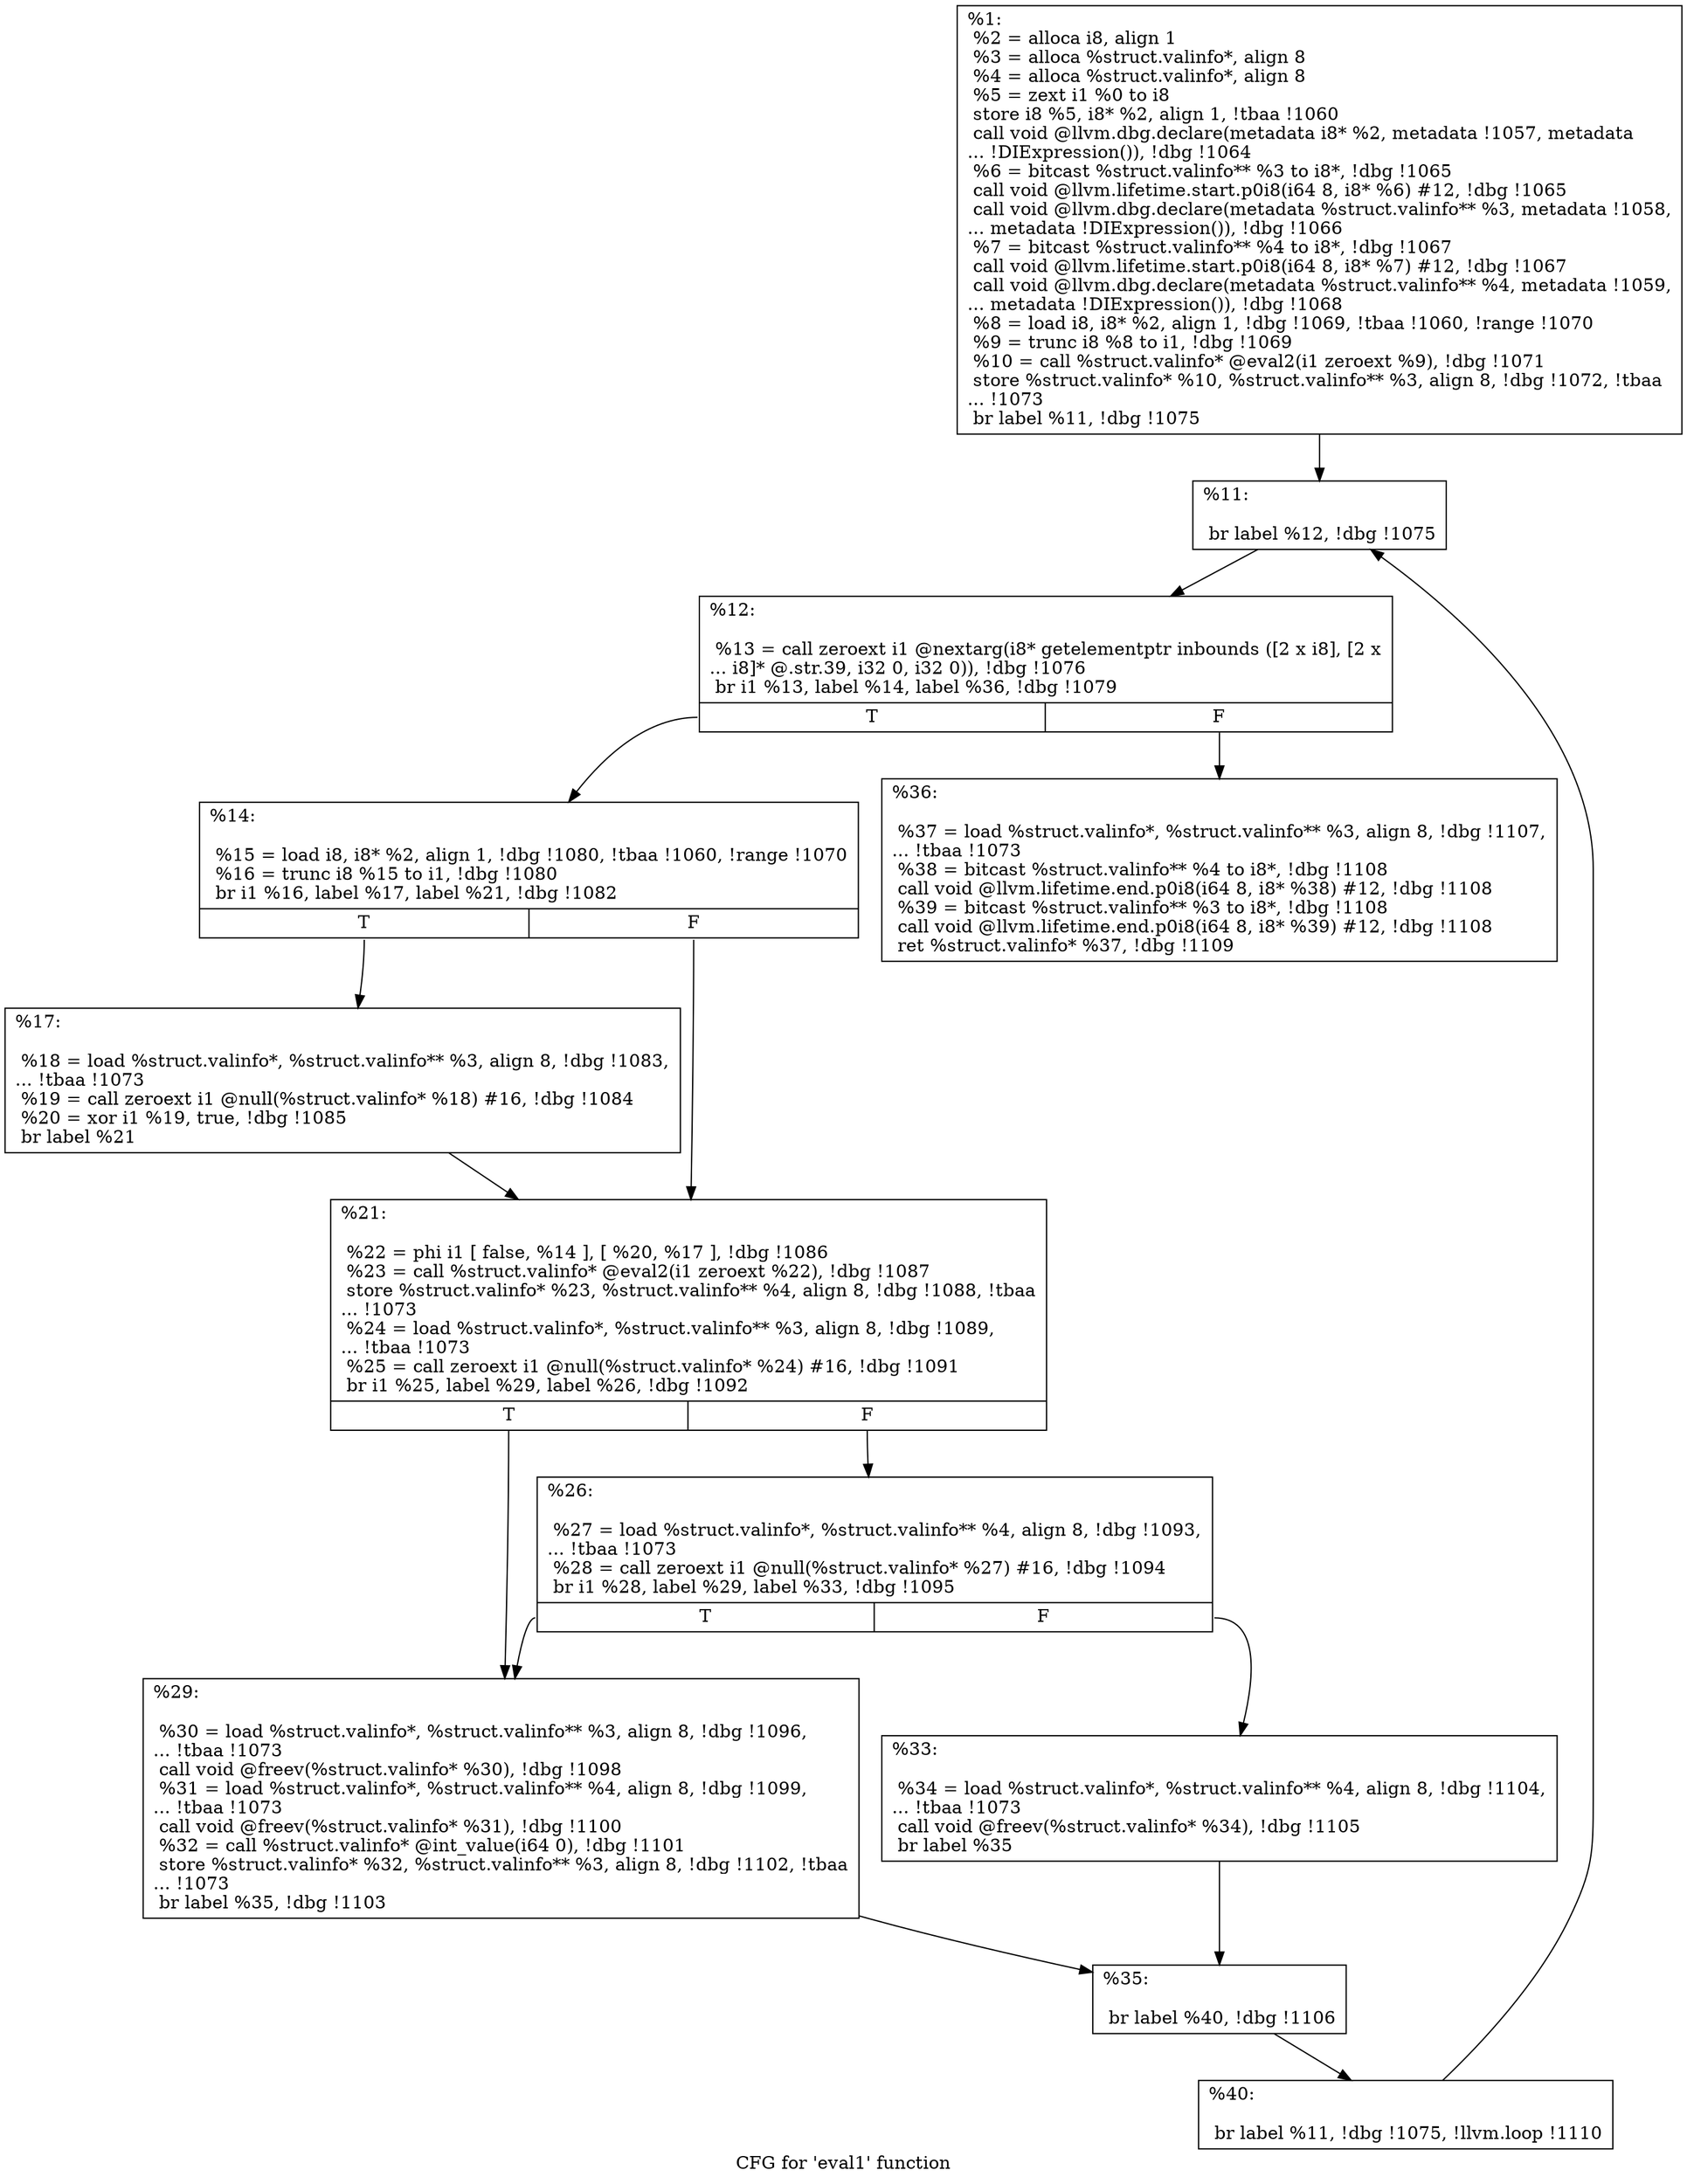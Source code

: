 digraph "CFG for 'eval1' function" {
	label="CFG for 'eval1' function";

	Node0x9006a0 [shape=record,label="{%1:\l  %2 = alloca i8, align 1\l  %3 = alloca %struct.valinfo*, align 8\l  %4 = alloca %struct.valinfo*, align 8\l  %5 = zext i1 %0 to i8\l  store i8 %5, i8* %2, align 1, !tbaa !1060\l  call void @llvm.dbg.declare(metadata i8* %2, metadata !1057, metadata\l... !DIExpression()), !dbg !1064\l  %6 = bitcast %struct.valinfo** %3 to i8*, !dbg !1065\l  call void @llvm.lifetime.start.p0i8(i64 8, i8* %6) #12, !dbg !1065\l  call void @llvm.dbg.declare(metadata %struct.valinfo** %3, metadata !1058,\l... metadata !DIExpression()), !dbg !1066\l  %7 = bitcast %struct.valinfo** %4 to i8*, !dbg !1067\l  call void @llvm.lifetime.start.p0i8(i64 8, i8* %7) #12, !dbg !1067\l  call void @llvm.dbg.declare(metadata %struct.valinfo** %4, metadata !1059,\l... metadata !DIExpression()), !dbg !1068\l  %8 = load i8, i8* %2, align 1, !dbg !1069, !tbaa !1060, !range !1070\l  %9 = trunc i8 %8 to i1, !dbg !1069\l  %10 = call %struct.valinfo* @eval2(i1 zeroext %9), !dbg !1071\l  store %struct.valinfo* %10, %struct.valinfo** %3, align 8, !dbg !1072, !tbaa\l... !1073\l  br label %11, !dbg !1075\l}"];
	Node0x9006a0 -> Node0x90e250;
	Node0x90e250 [shape=record,label="{%11:\l\l  br label %12, !dbg !1075\l}"];
	Node0x90e250 -> Node0x90e2a0;
	Node0x90e2a0 [shape=record,label="{%12:\l\l  %13 = call zeroext i1 @nextarg(i8* getelementptr inbounds ([2 x i8], [2 x\l... i8]* @.str.39, i32 0, i32 0)), !dbg !1076\l  br i1 %13, label %14, label %36, !dbg !1079\l|{<s0>T|<s1>F}}"];
	Node0x90e2a0:s0 -> Node0x90e2f0;
	Node0x90e2a0:s1 -> Node0x90e520;
	Node0x90e2f0 [shape=record,label="{%14:\l\l  %15 = load i8, i8* %2, align 1, !dbg !1080, !tbaa !1060, !range !1070\l  %16 = trunc i8 %15 to i1, !dbg !1080\l  br i1 %16, label %17, label %21, !dbg !1082\l|{<s0>T|<s1>F}}"];
	Node0x90e2f0:s0 -> Node0x90e340;
	Node0x90e2f0:s1 -> Node0x90e390;
	Node0x90e340 [shape=record,label="{%17:\l\l  %18 = load %struct.valinfo*, %struct.valinfo** %3, align 8, !dbg !1083,\l... !tbaa !1073\l  %19 = call zeroext i1 @null(%struct.valinfo* %18) #16, !dbg !1084\l  %20 = xor i1 %19, true, !dbg !1085\l  br label %21\l}"];
	Node0x90e340 -> Node0x90e390;
	Node0x90e390 [shape=record,label="{%21:\l\l  %22 = phi i1 [ false, %14 ], [ %20, %17 ], !dbg !1086\l  %23 = call %struct.valinfo* @eval2(i1 zeroext %22), !dbg !1087\l  store %struct.valinfo* %23, %struct.valinfo** %4, align 8, !dbg !1088, !tbaa\l... !1073\l  %24 = load %struct.valinfo*, %struct.valinfo** %3, align 8, !dbg !1089,\l... !tbaa !1073\l  %25 = call zeroext i1 @null(%struct.valinfo* %24) #16, !dbg !1091\l  br i1 %25, label %29, label %26, !dbg !1092\l|{<s0>T|<s1>F}}"];
	Node0x90e390:s0 -> Node0x90e430;
	Node0x90e390:s1 -> Node0x90e3e0;
	Node0x90e3e0 [shape=record,label="{%26:\l\l  %27 = load %struct.valinfo*, %struct.valinfo** %4, align 8, !dbg !1093,\l... !tbaa !1073\l  %28 = call zeroext i1 @null(%struct.valinfo* %27) #16, !dbg !1094\l  br i1 %28, label %29, label %33, !dbg !1095\l|{<s0>T|<s1>F}}"];
	Node0x90e3e0:s0 -> Node0x90e430;
	Node0x90e3e0:s1 -> Node0x90e480;
	Node0x90e430 [shape=record,label="{%29:\l\l  %30 = load %struct.valinfo*, %struct.valinfo** %3, align 8, !dbg !1096,\l... !tbaa !1073\l  call void @freev(%struct.valinfo* %30), !dbg !1098\l  %31 = load %struct.valinfo*, %struct.valinfo** %4, align 8, !dbg !1099,\l... !tbaa !1073\l  call void @freev(%struct.valinfo* %31), !dbg !1100\l  %32 = call %struct.valinfo* @int_value(i64 0), !dbg !1101\l  store %struct.valinfo* %32, %struct.valinfo** %3, align 8, !dbg !1102, !tbaa\l... !1073\l  br label %35, !dbg !1103\l}"];
	Node0x90e430 -> Node0x90e4d0;
	Node0x90e480 [shape=record,label="{%33:\l\l  %34 = load %struct.valinfo*, %struct.valinfo** %4, align 8, !dbg !1104,\l... !tbaa !1073\l  call void @freev(%struct.valinfo* %34), !dbg !1105\l  br label %35\l}"];
	Node0x90e480 -> Node0x90e4d0;
	Node0x90e4d0 [shape=record,label="{%35:\l\l  br label %40, !dbg !1106\l}"];
	Node0x90e4d0 -> Node0x90e570;
	Node0x90e520 [shape=record,label="{%36:\l\l  %37 = load %struct.valinfo*, %struct.valinfo** %3, align 8, !dbg !1107,\l... !tbaa !1073\l  %38 = bitcast %struct.valinfo** %4 to i8*, !dbg !1108\l  call void @llvm.lifetime.end.p0i8(i64 8, i8* %38) #12, !dbg !1108\l  %39 = bitcast %struct.valinfo** %3 to i8*, !dbg !1108\l  call void @llvm.lifetime.end.p0i8(i64 8, i8* %39) #12, !dbg !1108\l  ret %struct.valinfo* %37, !dbg !1109\l}"];
	Node0x90e570 [shape=record,label="{%40:\l\l  br label %11, !dbg !1075, !llvm.loop !1110\l}"];
	Node0x90e570 -> Node0x90e250;
}
